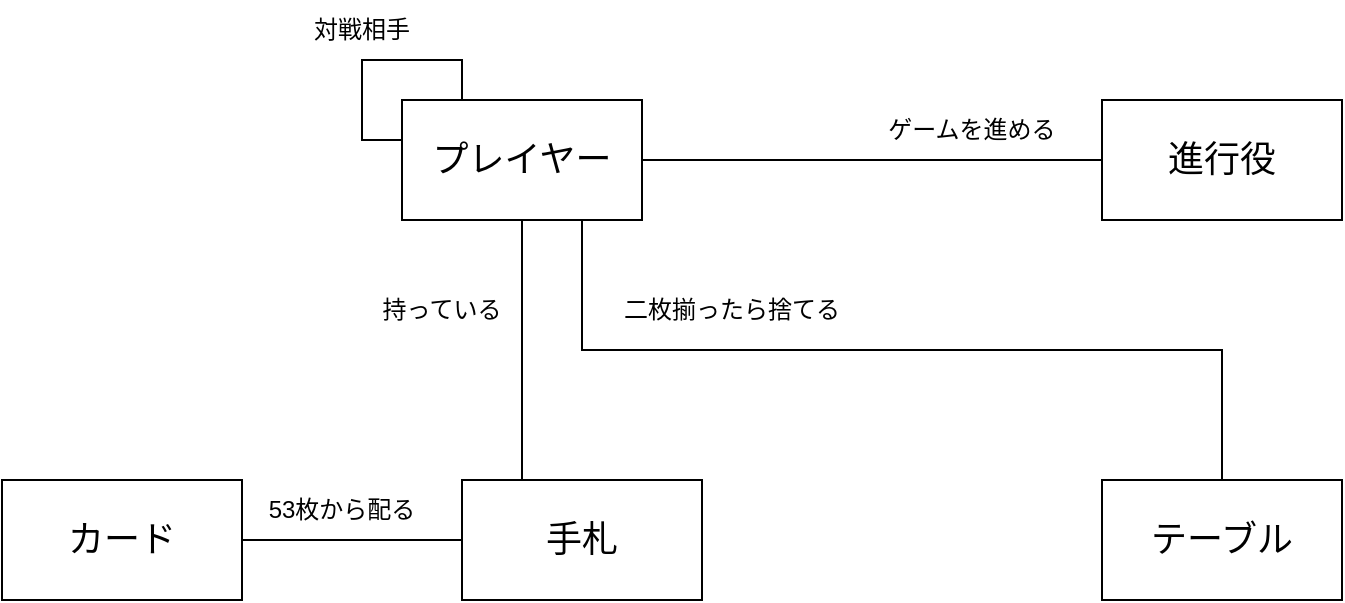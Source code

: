 <mxfile version="24.6.2" type="device">
  <diagram name="ページ1" id="aIwpFEQqGn_vJWtlsd2o">
    <mxGraphModel dx="880" dy="468" grid="1" gridSize="10" guides="1" tooltips="1" connect="1" arrows="1" fold="1" page="1" pageScale="1" pageWidth="827" pageHeight="1169" math="0" shadow="0">
      <root>
        <mxCell id="0" />
        <mxCell id="1" parent="0" />
        <mxCell id="eZeUPHw5i1cNKLpDfQq0-20" style="edgeStyle=orthogonalEdgeStyle;rounded=0;orthogonalLoop=1;jettySize=auto;html=1;exitX=1;exitY=0.5;exitDx=0;exitDy=0;entryX=0;entryY=0.5;entryDx=0;entryDy=0;endArrow=none;endFill=0;" edge="1" parent="1" source="eZeUPHw5i1cNKLpDfQq0-1" target="eZeUPHw5i1cNKLpDfQq0-3">
          <mxGeometry relative="1" as="geometry" />
        </mxCell>
        <mxCell id="eZeUPHw5i1cNKLpDfQq0-21" style="edgeStyle=orthogonalEdgeStyle;rounded=0;orthogonalLoop=1;jettySize=auto;html=1;exitX=0.75;exitY=1;exitDx=0;exitDy=0;endArrow=none;endFill=0;" edge="1" parent="1" source="eZeUPHw5i1cNKLpDfQq0-1" target="eZeUPHw5i1cNKLpDfQq0-2">
          <mxGeometry relative="1" as="geometry" />
        </mxCell>
        <mxCell id="eZeUPHw5i1cNKLpDfQq0-22" style="edgeStyle=orthogonalEdgeStyle;rounded=0;orthogonalLoop=1;jettySize=auto;html=1;exitX=0.5;exitY=1;exitDx=0;exitDy=0;entryX=0.25;entryY=0;entryDx=0;entryDy=0;endArrow=none;endFill=0;" edge="1" parent="1" source="eZeUPHw5i1cNKLpDfQq0-1" target="eZeUPHw5i1cNKLpDfQq0-5">
          <mxGeometry relative="1" as="geometry" />
        </mxCell>
        <mxCell id="eZeUPHw5i1cNKLpDfQq0-30" style="edgeStyle=orthogonalEdgeStyle;rounded=0;orthogonalLoop=1;jettySize=auto;html=1;exitX=0.25;exitY=0;exitDx=0;exitDy=0;endArrow=none;endFill=0;" edge="1" parent="1" source="eZeUPHw5i1cNKLpDfQq0-1">
          <mxGeometry relative="1" as="geometry">
            <mxPoint x="290" y="120" as="targetPoint" />
          </mxGeometry>
        </mxCell>
        <mxCell id="eZeUPHw5i1cNKLpDfQq0-1" value="&lt;font style=&quot;font-size: 18px;&quot;&gt;プレイヤー&lt;/font&gt;" style="rounded=0;whiteSpace=wrap;html=1;" vertex="1" parent="1">
          <mxGeometry x="310" y="100" width="120" height="60" as="geometry" />
        </mxCell>
        <mxCell id="eZeUPHw5i1cNKLpDfQq0-2" value="&lt;font style=&quot;font-size: 18px;&quot;&gt;テーブル&lt;/font&gt;" style="rounded=0;whiteSpace=wrap;html=1;" vertex="1" parent="1">
          <mxGeometry x="660" y="290" width="120" height="60" as="geometry" />
        </mxCell>
        <mxCell id="eZeUPHw5i1cNKLpDfQq0-3" value="&lt;font style=&quot;font-size: 18px;&quot;&gt;進行役&lt;/font&gt;" style="rounded=0;whiteSpace=wrap;html=1;" vertex="1" parent="1">
          <mxGeometry x="660" y="100" width="120" height="60" as="geometry" />
        </mxCell>
        <mxCell id="eZeUPHw5i1cNKLpDfQq0-14" style="edgeStyle=orthogonalEdgeStyle;rounded=0;orthogonalLoop=1;jettySize=auto;html=1;exitX=1;exitY=0.5;exitDx=0;exitDy=0;endArrow=none;endFill=0;" edge="1" parent="1" source="eZeUPHw5i1cNKLpDfQq0-4" target="eZeUPHw5i1cNKLpDfQq0-5">
          <mxGeometry relative="1" as="geometry" />
        </mxCell>
        <mxCell id="eZeUPHw5i1cNKLpDfQq0-4" value="&lt;font style=&quot;font-size: 18px;&quot;&gt;カード&lt;/font&gt;" style="rounded=0;whiteSpace=wrap;html=1;" vertex="1" parent="1">
          <mxGeometry x="110" y="290" width="120" height="60" as="geometry" />
        </mxCell>
        <mxCell id="eZeUPHw5i1cNKLpDfQq0-5" value="&lt;font style=&quot;font-size: 18px;&quot;&gt;手札&lt;/font&gt;" style="rounded=0;whiteSpace=wrap;html=1;" vertex="1" parent="1">
          <mxGeometry x="340" y="290" width="120" height="60" as="geometry" />
        </mxCell>
        <mxCell id="eZeUPHw5i1cNKLpDfQq0-11" value="ゲームを進める" style="text;html=1;align=center;verticalAlign=middle;whiteSpace=wrap;rounded=0;" vertex="1" parent="1">
          <mxGeometry x="540" y="100" width="110" height="30" as="geometry" />
        </mxCell>
        <mxCell id="eZeUPHw5i1cNKLpDfQq0-13" value="持っている" style="text;html=1;align=center;verticalAlign=middle;whiteSpace=wrap;rounded=0;" vertex="1" parent="1">
          <mxGeometry x="290" y="190" width="80" height="30" as="geometry" />
        </mxCell>
        <mxCell id="eZeUPHw5i1cNKLpDfQq0-15" value="53枚から配る" style="text;html=1;align=center;verticalAlign=middle;whiteSpace=wrap;rounded=0;" vertex="1" parent="1">
          <mxGeometry x="240" y="290" width="80" height="30" as="geometry" />
        </mxCell>
        <mxCell id="eZeUPHw5i1cNKLpDfQq0-17" value="二枚揃ったら捨てる" style="text;html=1;align=center;verticalAlign=middle;whiteSpace=wrap;rounded=0;" vertex="1" parent="1">
          <mxGeometry x="420" y="190" width="110" height="30" as="geometry" />
        </mxCell>
        <mxCell id="eZeUPHw5i1cNKLpDfQq0-31" value="" style="endArrow=none;html=1;rounded=0;" edge="1" parent="1">
          <mxGeometry width="50" height="50" relative="1" as="geometry">
            <mxPoint x="290" y="120" as="sourcePoint" />
            <mxPoint x="310" y="120" as="targetPoint" />
          </mxGeometry>
        </mxCell>
        <mxCell id="eZeUPHw5i1cNKLpDfQq0-32" value="対戦相手" style="text;html=1;align=center;verticalAlign=middle;whiteSpace=wrap;rounded=0;" vertex="1" parent="1">
          <mxGeometry x="260" y="50" width="60" height="30" as="geometry" />
        </mxCell>
      </root>
    </mxGraphModel>
  </diagram>
</mxfile>
